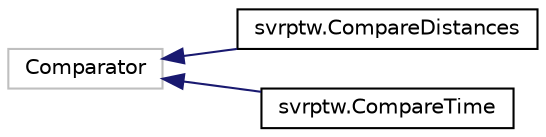 digraph "Graphical Class Hierarchy"
{
  edge [fontname="Helvetica",fontsize="10",labelfontname="Helvetica",labelfontsize="10"];
  node [fontname="Helvetica",fontsize="10",shape=record];
  rankdir="LR";
  Node1 [label="Comparator",height=0.2,width=0.4,color="grey75", fillcolor="white", style="filled"];
  Node1 -> Node2 [dir="back",color="midnightblue",fontsize="10",style="solid",fontname="Helvetica"];
  Node2 [label="svrptw.CompareDistances",height=0.2,width=0.4,color="black", fillcolor="white", style="filled",URL="$classsvrptw_1_1_compare_distances.html"];
  Node1 -> Node3 [dir="back",color="midnightblue",fontsize="10",style="solid",fontname="Helvetica"];
  Node3 [label="svrptw.CompareTime",height=0.2,width=0.4,color="black", fillcolor="white", style="filled",URL="$classsvrptw_1_1_compare_time.html"];
}
